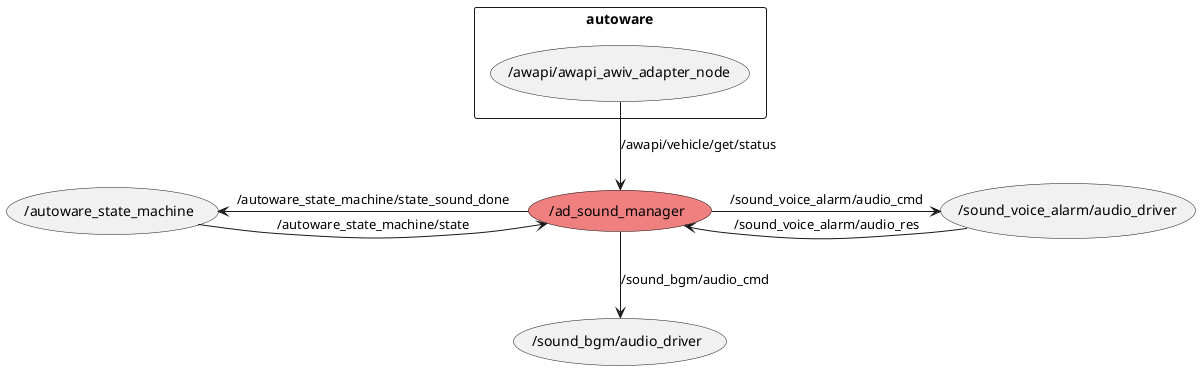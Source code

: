 @startuml
rectangle "autoware" {
  usecase "/awapi/awapi_awiv_adapter_node"
}

usecase "/autoware_state_machine"
usecase "/ad_sound_manager" #LightCoral
usecase "/sound_voice_alarm/audio_driver"
usecase "/sound_bgm/audio_driver"

(/awapi/awapi_awiv_adapter_node) --> (/ad_sound_manager) : /awapi/vehicle/get/status
(/autoware_state_machine) -> (/ad_sound_manager) : /autoware_state_machine/state
(/autoware_state_machine) <- (/ad_sound_manager) : /autoware_state_machine/state_sound_done
(/ad_sound_manager) -> (/sound_voice_alarm/audio_driver) : /sound_voice_alarm/audio_cmd
(/ad_sound_manager) <- (/sound_voice_alarm/audio_driver) : /sound_voice_alarm/audio_res
(/ad_sound_manager) --> (/sound_bgm/audio_driver) : /sound_bgm/audio_cmd
@enduml
